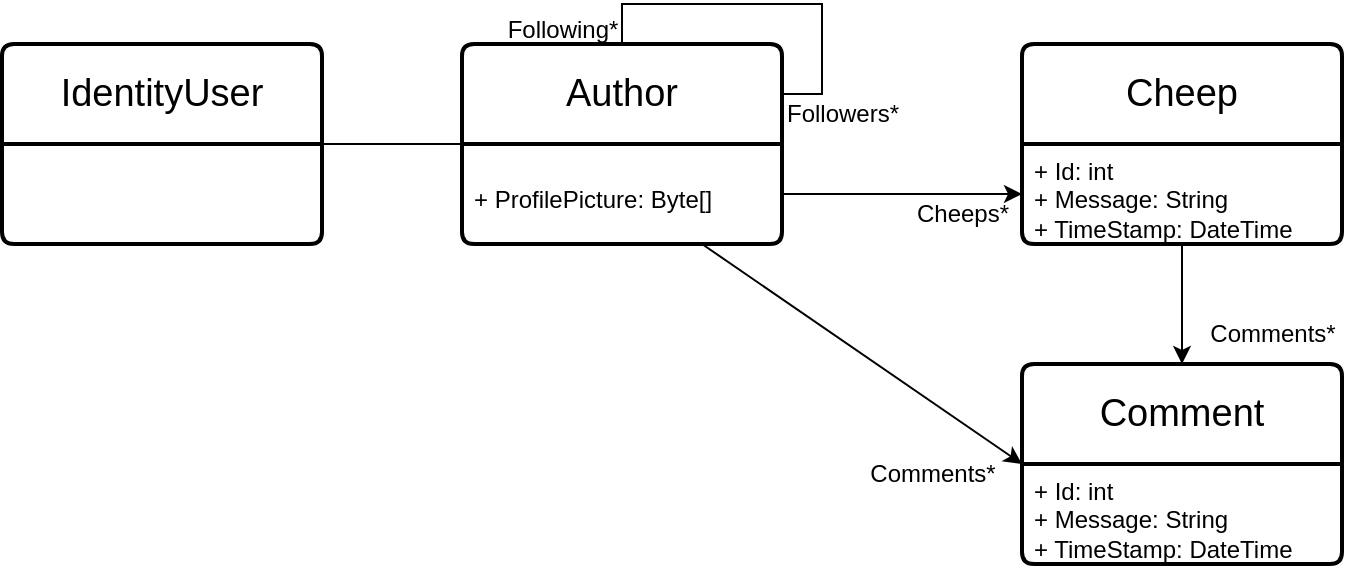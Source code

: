 <mxfile version="25.0.1">
  <diagram name="Side-1" id="uI7Br7tr5xCcl7lQBNvU">
    <mxGraphModel dx="836" dy="478" grid="1" gridSize="10" guides="1" tooltips="1" connect="1" arrows="1" fold="1" page="1" pageScale="1" pageWidth="827" pageHeight="1169" math="0" shadow="0">
      <root>
        <mxCell id="0" />
        <mxCell id="1" parent="0" />
        <mxCell id="KJc-VBZjNgaDoQoRXkAJ-3" value="&lt;font style=&quot;font-size: 19px;&quot;&gt;Author&lt;/font&gt;" style="swimlane;childLayout=stackLayout;horizontal=1;startSize=50;horizontalStack=0;rounded=1;fontSize=14;fontStyle=0;strokeWidth=2;resizeParent=0;resizeLast=1;shadow=0;dashed=0;align=center;arcSize=4;whiteSpace=wrap;html=1;" vertex="1" parent="1">
          <mxGeometry x="310" y="400" width="160" height="100" as="geometry">
            <mxRectangle x="310" y="400" width="50" height="50" as="alternateBounds" />
          </mxGeometry>
        </mxCell>
        <mxCell id="KJc-VBZjNgaDoQoRXkAJ-4" value="&lt;br&gt;+ ProfilePicture: Byte[]&amp;nbsp;" style="align=left;strokeColor=none;fillColor=none;spacingLeft=4;fontSize=12;verticalAlign=top;resizable=0;rotatable=0;part=1;html=1;" vertex="1" parent="KJc-VBZjNgaDoQoRXkAJ-3">
          <mxGeometry y="50" width="160" height="50" as="geometry" />
        </mxCell>
        <mxCell id="KJc-VBZjNgaDoQoRXkAJ-6" value="&lt;font style=&quot;font-size: 19px;&quot;&gt;Cheep&lt;/font&gt;" style="swimlane;childLayout=stackLayout;horizontal=1;startSize=50;horizontalStack=0;rounded=1;fontSize=14;fontStyle=0;strokeWidth=2;resizeParent=0;resizeLast=1;shadow=0;dashed=0;align=center;arcSize=4;whiteSpace=wrap;html=1;" vertex="1" parent="1">
          <mxGeometry x="590" y="400" width="160" height="100" as="geometry">
            <mxRectangle x="310" y="400" width="50" height="50" as="alternateBounds" />
          </mxGeometry>
        </mxCell>
        <mxCell id="KJc-VBZjNgaDoQoRXkAJ-7" value="+ Id: int&amp;nbsp;&lt;div&gt;+ Message: String&amp;nbsp;&lt;/div&gt;&lt;div&gt;+ TimeStamp: DateTime&lt;/div&gt;" style="align=left;strokeColor=none;fillColor=none;spacingLeft=4;fontSize=12;verticalAlign=top;resizable=0;rotatable=0;part=1;html=1;" vertex="1" parent="KJc-VBZjNgaDoQoRXkAJ-6">
          <mxGeometry y="50" width="160" height="50" as="geometry" />
        </mxCell>
        <mxCell id="KJc-VBZjNgaDoQoRXkAJ-8" style="edgeStyle=orthogonalEdgeStyle;rounded=0;orthogonalLoop=1;jettySize=auto;html=1;exitX=0.5;exitY=0;exitDx=0;exitDy=0;entryX=1;entryY=0.25;entryDx=0;entryDy=0;endArrow=none;endFill=0;startArrow=none;startFill=0;" edge="1" parent="1" source="KJc-VBZjNgaDoQoRXkAJ-3" target="KJc-VBZjNgaDoQoRXkAJ-3">
          <mxGeometry relative="1" as="geometry" />
        </mxCell>
        <mxCell id="KJc-VBZjNgaDoQoRXkAJ-9" value="&lt;font style=&quot;font-size: 19px;&quot;&gt;Comment&lt;/font&gt;" style="swimlane;childLayout=stackLayout;horizontal=1;startSize=50;horizontalStack=0;rounded=1;fontSize=14;fontStyle=0;strokeWidth=2;resizeParent=0;resizeLast=1;shadow=0;dashed=0;align=center;arcSize=4;whiteSpace=wrap;html=1;" vertex="1" parent="1">
          <mxGeometry x="590" y="560" width="160" height="100" as="geometry">
            <mxRectangle x="310" y="400" width="50" height="50" as="alternateBounds" />
          </mxGeometry>
        </mxCell>
        <mxCell id="KJc-VBZjNgaDoQoRXkAJ-10" value="+ Id: int&amp;nbsp;&lt;div&gt;+ Message: String&amp;nbsp;&lt;/div&gt;&lt;div&gt;+ TimeStamp: DateTime&lt;/div&gt;" style="align=left;strokeColor=none;fillColor=none;spacingLeft=4;fontSize=12;verticalAlign=top;resizable=0;rotatable=0;part=1;html=1;" vertex="1" parent="KJc-VBZjNgaDoQoRXkAJ-9">
          <mxGeometry y="50" width="160" height="50" as="geometry" />
        </mxCell>
        <mxCell id="KJc-VBZjNgaDoQoRXkAJ-12" value="Following*" style="text;html=1;align=center;verticalAlign=middle;resizable=0;points=[];autosize=1;strokeColor=none;fillColor=none;" vertex="1" parent="1">
          <mxGeometry x="320" y="378" width="80" height="30" as="geometry" />
        </mxCell>
        <mxCell id="KJc-VBZjNgaDoQoRXkAJ-14" value="Followers*" style="text;html=1;align=center;verticalAlign=middle;resizable=0;points=[];autosize=1;strokeColor=none;fillColor=none;" vertex="1" parent="1">
          <mxGeometry x="460" y="420" width="80" height="30" as="geometry" />
        </mxCell>
        <mxCell id="KJc-VBZjNgaDoQoRXkAJ-16" style="edgeStyle=orthogonalEdgeStyle;rounded=0;orthogonalLoop=1;jettySize=auto;html=1;exitX=1;exitY=0.5;exitDx=0;exitDy=0;entryX=0;entryY=0.75;entryDx=0;entryDy=0;" edge="1" parent="1" source="KJc-VBZjNgaDoQoRXkAJ-4" target="KJc-VBZjNgaDoQoRXkAJ-6">
          <mxGeometry relative="1" as="geometry" />
        </mxCell>
        <mxCell id="KJc-VBZjNgaDoQoRXkAJ-17" value="Cheeps*" style="text;html=1;align=center;verticalAlign=middle;resizable=0;points=[];autosize=1;strokeColor=none;fillColor=none;" vertex="1" parent="1">
          <mxGeometry x="525" y="470" width="70" height="30" as="geometry" />
        </mxCell>
        <mxCell id="KJc-VBZjNgaDoQoRXkAJ-18" value="" style="edgeStyle=none;orthogonalLoop=1;jettySize=auto;html=1;rounded=0;exitX=0.75;exitY=1;exitDx=0;exitDy=0;entryX=0;entryY=0;entryDx=0;entryDy=0;" edge="1" parent="1" source="KJc-VBZjNgaDoQoRXkAJ-4" target="KJc-VBZjNgaDoQoRXkAJ-10">
          <mxGeometry width="100" relative="1" as="geometry">
            <mxPoint x="370" y="570" as="sourcePoint" />
            <mxPoint x="470" y="570" as="targetPoint" />
            <Array as="points" />
          </mxGeometry>
        </mxCell>
        <mxCell id="KJc-VBZjNgaDoQoRXkAJ-19" value="Comments*" style="text;html=1;align=center;verticalAlign=middle;resizable=0;points=[];autosize=1;strokeColor=none;fillColor=none;" vertex="1" parent="1">
          <mxGeometry x="500" y="600" width="90" height="30" as="geometry" />
        </mxCell>
        <mxCell id="KJc-VBZjNgaDoQoRXkAJ-21" value="" style="edgeStyle=none;orthogonalLoop=1;jettySize=auto;html=1;rounded=0;exitX=0.5;exitY=1;exitDx=0;exitDy=0;entryX=0.5;entryY=0;entryDx=0;entryDy=0;" edge="1" parent="1" source="KJc-VBZjNgaDoQoRXkAJ-7" target="KJc-VBZjNgaDoQoRXkAJ-9">
          <mxGeometry width="100" relative="1" as="geometry">
            <mxPoint x="440" y="510" as="sourcePoint" />
            <mxPoint x="600" y="620" as="targetPoint" />
            <Array as="points" />
          </mxGeometry>
        </mxCell>
        <mxCell id="KJc-VBZjNgaDoQoRXkAJ-22" value="Comments*" style="text;html=1;align=center;verticalAlign=middle;resizable=0;points=[];autosize=1;strokeColor=none;fillColor=none;" vertex="1" parent="1">
          <mxGeometry x="670" y="530" width="90" height="30" as="geometry" />
        </mxCell>
        <mxCell id="KJc-VBZjNgaDoQoRXkAJ-23" value="&lt;span style=&quot;font-size: 19px;&quot;&gt;IdentityUser&lt;/span&gt;" style="swimlane;childLayout=stackLayout;horizontal=1;startSize=50;horizontalStack=0;rounded=1;fontSize=14;fontStyle=0;strokeWidth=2;resizeParent=0;resizeLast=1;shadow=0;dashed=0;align=center;arcSize=4;whiteSpace=wrap;html=1;" vertex="1" parent="1">
          <mxGeometry x="80" y="400" width="160" height="100" as="geometry">
            <mxRectangle x="310" y="400" width="50" height="50" as="alternateBounds" />
          </mxGeometry>
        </mxCell>
        <mxCell id="KJc-VBZjNgaDoQoRXkAJ-26" value="" style="edgeStyle=none;orthogonalLoop=1;jettySize=auto;html=1;rounded=0;entryX=0;entryY=0;entryDx=0;entryDy=0;endArrow=none;endFill=0;" edge="1" parent="1" source="KJc-VBZjNgaDoQoRXkAJ-23" target="KJc-VBZjNgaDoQoRXkAJ-4">
          <mxGeometry width="100" relative="1" as="geometry">
            <mxPoint x="60" y="350" as="sourcePoint" />
            <mxPoint x="160" y="350" as="targetPoint" />
            <Array as="points" />
          </mxGeometry>
        </mxCell>
      </root>
    </mxGraphModel>
  </diagram>
</mxfile>

